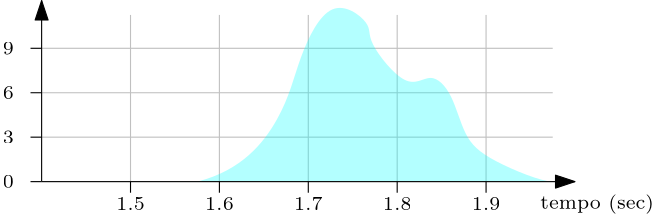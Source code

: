 <?xml version="1.0"?>
<!DOCTYPE ipe SYSTEM "ipe.dtd">
<ipe version="70218" creator="Ipe 7.2.28">
<info created="D:20241016142305" modified="D:20241016142942"/>
<ipestyle name="basic">
<symbol name="arrow/arc(spx)">
<path stroke="sym-stroke" fill="sym-stroke" pen="sym-pen">
0 0 m
-1 0.333 l
-1 -0.333 l
h
</path>
</symbol>
<symbol name="arrow/farc(spx)">
<path stroke="sym-stroke" fill="white" pen="sym-pen">
0 0 m
-1 0.333 l
-1 -0.333 l
h
</path>
</symbol>
<symbol name="arrow/ptarc(spx)">
<path stroke="sym-stroke" fill="sym-stroke" pen="sym-pen">
0 0 m
-1 0.333 l
-0.8 0 l
-1 -0.333 l
h
</path>
</symbol>
<symbol name="arrow/fptarc(spx)">
<path stroke="sym-stroke" fill="white" pen="sym-pen">
0 0 m
-1 0.333 l
-0.8 0 l
-1 -0.333 l
h
</path>
</symbol>
<symbol name="mark/circle(sx)" transformations="translations">
<path fill="sym-stroke">
0.6 0 0 0.6 0 0 e
0.4 0 0 0.4 0 0 e
</path>
</symbol>
<symbol name="mark/disk(sx)" transformations="translations">
<path fill="sym-stroke">
0.6 0 0 0.6 0 0 e
</path>
</symbol>
<symbol name="mark/fdisk(sfx)" transformations="translations">
<group>
<path fill="sym-fill">
0.5 0 0 0.5 0 0 e
</path>
<path fill="sym-stroke" fillrule="eofill">
0.6 0 0 0.6 0 0 e
0.4 0 0 0.4 0 0 e
</path>
</group>
</symbol>
<symbol name="mark/box(sx)" transformations="translations">
<path fill="sym-stroke" fillrule="eofill">
-0.6 -0.6 m
0.6 -0.6 l
0.6 0.6 l
-0.6 0.6 l
h
-0.4 -0.4 m
0.4 -0.4 l
0.4 0.4 l
-0.4 0.4 l
h
</path>
</symbol>
<symbol name="mark/square(sx)" transformations="translations">
<path fill="sym-stroke">
-0.6 -0.6 m
0.6 -0.6 l
0.6 0.6 l
-0.6 0.6 l
h
</path>
</symbol>
<symbol name="mark/fsquare(sfx)" transformations="translations">
<group>
<path fill="sym-fill">
-0.5 -0.5 m
0.5 -0.5 l
0.5 0.5 l
-0.5 0.5 l
h
</path>
<path fill="sym-stroke" fillrule="eofill">
-0.6 -0.6 m
0.6 -0.6 l
0.6 0.6 l
-0.6 0.6 l
h
-0.4 -0.4 m
0.4 -0.4 l
0.4 0.4 l
-0.4 0.4 l
h
</path>
</group>
</symbol>
<symbol name="mark/cross(sx)" transformations="translations">
<group>
<path fill="sym-stroke">
-0.43 -0.57 m
0.57 0.43 l
0.43 0.57 l
-0.57 -0.43 l
h
</path>
<path fill="sym-stroke">
-0.43 0.57 m
0.57 -0.43 l
0.43 -0.57 l
-0.57 0.43 l
h
</path>
</group>
</symbol>
<symbol name="arrow/fnormal(spx)">
<path stroke="sym-stroke" fill="white" pen="sym-pen">
0 0 m
-1 0.333 l
-1 -0.333 l
h
</path>
</symbol>
<symbol name="arrow/pointed(spx)">
<path stroke="sym-stroke" fill="sym-stroke" pen="sym-pen">
0 0 m
-1 0.333 l
-0.8 0 l
-1 -0.333 l
h
</path>
</symbol>
<symbol name="arrow/fpointed(spx)">
<path stroke="sym-stroke" fill="white" pen="sym-pen">
0 0 m
-1 0.333 l
-0.8 0 l
-1 -0.333 l
h
</path>
</symbol>
<symbol name="arrow/linear(spx)">
<path stroke="sym-stroke" pen="sym-pen">
-1 0.333 m
0 0 l
-1 -0.333 l
</path>
</symbol>
<symbol name="arrow/fdouble(spx)">
<path stroke="sym-stroke" fill="white" pen="sym-pen">
0 0 m
-1 0.333 l
-1 -0.333 l
h
-1 0 m
-2 0.333 l
-2 -0.333 l
h
</path>
</symbol>
<symbol name="arrow/double(spx)">
<path stroke="sym-stroke" fill="sym-stroke" pen="sym-pen">
0 0 m
-1 0.333 l
-1 -0.333 l
h
-1 0 m
-2 0.333 l
-2 -0.333 l
h
</path>
</symbol>
<symbol name="arrow/mid-normal(spx)">
<path stroke="sym-stroke" fill="sym-stroke" pen="sym-pen">
0.5 0 m
-0.5 0.333 l
-0.5 -0.333 l
h
</path>
</symbol>
<symbol name="arrow/mid-fnormal(spx)">
<path stroke="sym-stroke" fill="white" pen="sym-pen">
0.5 0 m
-0.5 0.333 l
-0.5 -0.333 l
h
</path>
</symbol>
<symbol name="arrow/mid-pointed(spx)">
<path stroke="sym-stroke" fill="sym-stroke" pen="sym-pen">
0.5 0 m
-0.5 0.333 l
-0.3 0 l
-0.5 -0.333 l
h
</path>
</symbol>
<symbol name="arrow/mid-fpointed(spx)">
<path stroke="sym-stroke" fill="white" pen="sym-pen">
0.5 0 m
-0.5 0.333 l
-0.3 0 l
-0.5 -0.333 l
h
</path>
</symbol>
<symbol name="arrow/mid-double(spx)">
<path stroke="sym-stroke" fill="sym-stroke" pen="sym-pen">
1 0 m
0 0.333 l
0 -0.333 l
h
0 0 m
-1 0.333 l
-1 -0.333 l
h
</path>
</symbol>
<symbol name="arrow/mid-fdouble(spx)">
<path stroke="sym-stroke" fill="white" pen="sym-pen">
1 0 m
0 0.333 l
0 -0.333 l
h
0 0 m
-1 0.333 l
-1 -0.333 l
h
</path>
</symbol>
<anglesize name="22.5 deg" value="22.5"/>
<anglesize name="30 deg" value="30"/>
<anglesize name="45 deg" value="45"/>
<anglesize name="60 deg" value="60"/>
<anglesize name="90 deg" value="90"/>
<arrowsize name="large" value="10"/>
<arrowsize name="small" value="5"/>
<arrowsize name="tiny" value="3"/>
<color name="blue" value="0 0 1"/>
<color name="brown" value="0.647 0.165 0.165"/>
<color name="darkblue" value="0 0 0.545"/>
<color name="darkcyan" value="0 0.545 0.545"/>
<color name="darkgray" value="0.663"/>
<color name="darkgreen" value="0 0.392 0"/>
<color name="darkmagenta" value="0.545 0 0.545"/>
<color name="darkorange" value="1 0.549 0"/>
<color name="darkred" value="0.545 0 0"/>
<color name="gold" value="1 0.843 0"/>
<color name="gray" value="0.745"/>
<color name="green" value="0 1 0"/>
<color name="lightblue" value="0.678 0.847 0.902"/>
<color name="lightcyan" value="0.878 1 1"/>
<color name="lightgray" value="0.827"/>
<color name="lightgreen" value="0.565 0.933 0.565"/>
<color name="lightyellow" value="1 1 0.878"/>
<color name="navy" value="0 0 0.502"/>
<color name="orange" value="1 0.647 0"/>
<color name="pink" value="1 0.753 0.796"/>
<color name="purple" value="0.627 0.125 0.941"/>
<color name="red" value="1 0 0"/>
<color name="seagreen" value="0.18 0.545 0.341"/>
<color name="turquoise" value="0.251 0.878 0.816"/>
<color name="violet" value="0.933 0.51 0.933"/>
<color name="yellow" value="1 1 0"/>
<dashstyle name="dash dot dotted" value="[4 2 1 2 1 2] 0"/>
<dashstyle name="dash dotted" value="[4 2 1 2] 0"/>
<dashstyle name="dashed" value="[4] 0"/>
<dashstyle name="dotted" value="[1 3] 0"/>
<gridsize name="10 pts (~3.5 mm)" value="10"/>
<gridsize name="14 pts (~5 mm)" value="14"/>
<gridsize name="16 pts (~6 mm)" value="16"/>
<gridsize name="20 pts (~7 mm)" value="20"/>
<gridsize name="28 pts (~10 mm)" value="28"/>
<gridsize name="32 pts (~12 mm)" value="32"/>
<gridsize name="4 pts" value="4"/>
<gridsize name="56 pts (~20 mm)" value="56"/>
<gridsize name="8 pts (~3 mm)" value="8"/>
<opacity name="10%" value="0.1"/>
<opacity name="30%" value="0.3"/>
<opacity name="50%" value="0.5"/>
<opacity name="75%" value="0.75"/>
<pen name="fat" value="1.2"/>
<pen name="heavier" value="0.8"/>
<pen name="ultrafat" value="2"/>
<symbolsize name="large" value="5"/>
<symbolsize name="small" value="2"/>
<symbolsize name="tiny" value="1.1"/>
<textsize name="Huge" value="\Huge"/>
<textsize name="LARGE" value="\LARGE"/>
<textsize name="Large" value="\Large"/>
<textsize name="footnote" value="\footnotesize"/>
<textsize name="huge" value="\huge"/>
<textsize name="large" value="\large"/>
<textsize name="script" value="\scriptsize"/>
<textsize name="small" value="\small"/>
<textsize name="tiny" value="\tiny"/>
<textstyle name="center" begin="\begin{center}" end="\end{center}"/>
<textstyle name="item" begin="\begin{itemize}\item{}" end="\end{itemize}"/>
<textstyle name="itemize" begin="\begin{itemize}" end="\end{itemize}"/>
<tiling name="falling" angle="-60" step="4" width="1"/>
<tiling name="rising" angle="30" step="4" width="1"/>
</ipestyle>
<page>
<layer name="alpha"/>
<view layers="alpha" active="alpha"/>
<path layer="alpha" matrix="1 0 0 1 0 -12" stroke="black">
160 704 m
156 704 l
</path>
<path matrix="1 0 0 1 0 4" stroke="black">
160 704 m
156 704 l
</path>
<path matrix="1 0 0 1 0 20" stroke="black">
160 704 m
156 704 l
</path>
<path matrix="1 0 0 1 0 36" stroke="black">
160 704 m
156 704 l
</path>
<path matrix="1 0 0 1 16 4" stroke="black">
176 688 m
176 684 l
176 684 l
</path>
<path matrix="1 0 0 1 48 4" stroke="black">
176 688 m
176 684 l
176 684 l
</path>
<path matrix="1 0 0 1 80 4" stroke="black">
176 688 m
176 684 l
176 684 l
</path>
<path matrix="1 0 0 1 112 4" stroke="black">
176 688 m
176 684 l
176 684 l
</path>
<path matrix="1 0 0 1 144 4" stroke="black">
176 688 m
176 684 l
176 684 l
</path>
<text matrix="1 0 0 1 0 4" transformations="translations" pos="192 680" stroke="black" type="label" width="10.309" height="4.494" depth="0" halign="center" valign="center" size="script" style="math">1.5</text>
<text matrix="1 0 0 1 32 4" transformations="translations" pos="192 680" stroke="black" type="label" width="10.309" height="4.494" depth="0" halign="center" valign="center" size="script" style="math">1.6</text>
<text matrix="1 0 0 1 64 4" transformations="translations" pos="192 680" stroke="black" type="label" width="10.309" height="4.494" depth="0" halign="center" valign="center" size="script" style="math">1.7</text>
<text matrix="1 0 0 1 96 4" transformations="translations" pos="192 680" stroke="black" type="label" width="10.309" height="4.494" depth="0" halign="center" valign="center" size="script" style="math">1.8</text>
<text matrix="1 0 0 1 128 4" transformations="translations" pos="192 680" stroke="black" type="label" width="10.309" height="4.494" depth="0" halign="center" valign="center" size="script" style="math">1.9</text>
<text matrix="1 0 0 1 -44 12" transformations="translations" pos="192 680" stroke="black" type="label" width="3.971" height="4.494" depth="0" halign="center" valign="center" size="script" style="math">0</text>
<text matrix="1 0 0 1 -44 28" transformations="translations" pos="192 680" stroke="black" type="label" width="3.971" height="4.494" depth="0" halign="center" valign="center" size="script" style="math">3</text>
<text matrix="1 0 0 1 -44 44" transformations="translations" pos="192 680" stroke="black" type="label" width="3.971" height="4.494" depth="0" halign="center" valign="center" size="script" style="math">6</text>
<text matrix="1 0 0 1 -44 60" transformations="translations" pos="192 680" stroke="black" type="label" width="3.971" height="4.494" depth="0" halign="center" valign="center" size="script" style="math">9</text>
<text matrix="1 0 0 1 168 4" transformations="translations" pos="192 680" stroke="black" type="label" width="40.938" height="5.234" depth="1.74" halign="center" valign="center" size="script">tempo (sec)</text>
<path matrix="1 0 0 1 0 12" stroke="0.753" opacity="30%" stroke-opacity="opaque">
160 696 m
344 696 l
</path>
<path matrix="1 0 0 1 0 28" stroke="0.753" opacity="30%" stroke-opacity="opaque">
160 696 m
344 696 l
</path>
<path matrix="1 0 0 1 0 44" stroke="0.753" opacity="30%" stroke-opacity="opaque">
160 696 m
344 696 l
</path>
<path stroke="0.753" opacity="30%" stroke-opacity="opaque">
192 692 m
192 752 l
</path>
<path matrix="1 0 0 1 32 0" stroke="0.753" opacity="30%" stroke-opacity="opaque">
192 692 m
192 752 l
</path>
<path matrix="1 0 0 1 64 0" stroke="0.753" opacity="30%" stroke-opacity="opaque">
192 692 m
192 752 l
</path>
<path matrix="1 0 0 1 96 0" stroke="0.753" opacity="30%" stroke-opacity="opaque">
192 692 m
192 752 l
</path>
<path matrix="1 0 0 1 128 0" stroke="0.753" opacity="30%" stroke-opacity="opaque">
192 692 m
192 752 l
</path>
<path matrix="1 0 0 0.814815 0 131.407" stroke="black" arrow="normal/normal">
160 688 m
160 768 l
</path>
<path fill="0 1 1" opacity="30%" stroke-opacity="opaque">
216 692 m
232 696
248 716
252 736
264 760
280 748
276 744
292 724
300 732
308 724
312 708
320 700
340 692
344 692 c
h
</path>
<path matrix="1 0 0 1 0 4" stroke="black" arrow="normal/normal">
160 688 m
352 688 l
</path>
</page>
</ipe>

